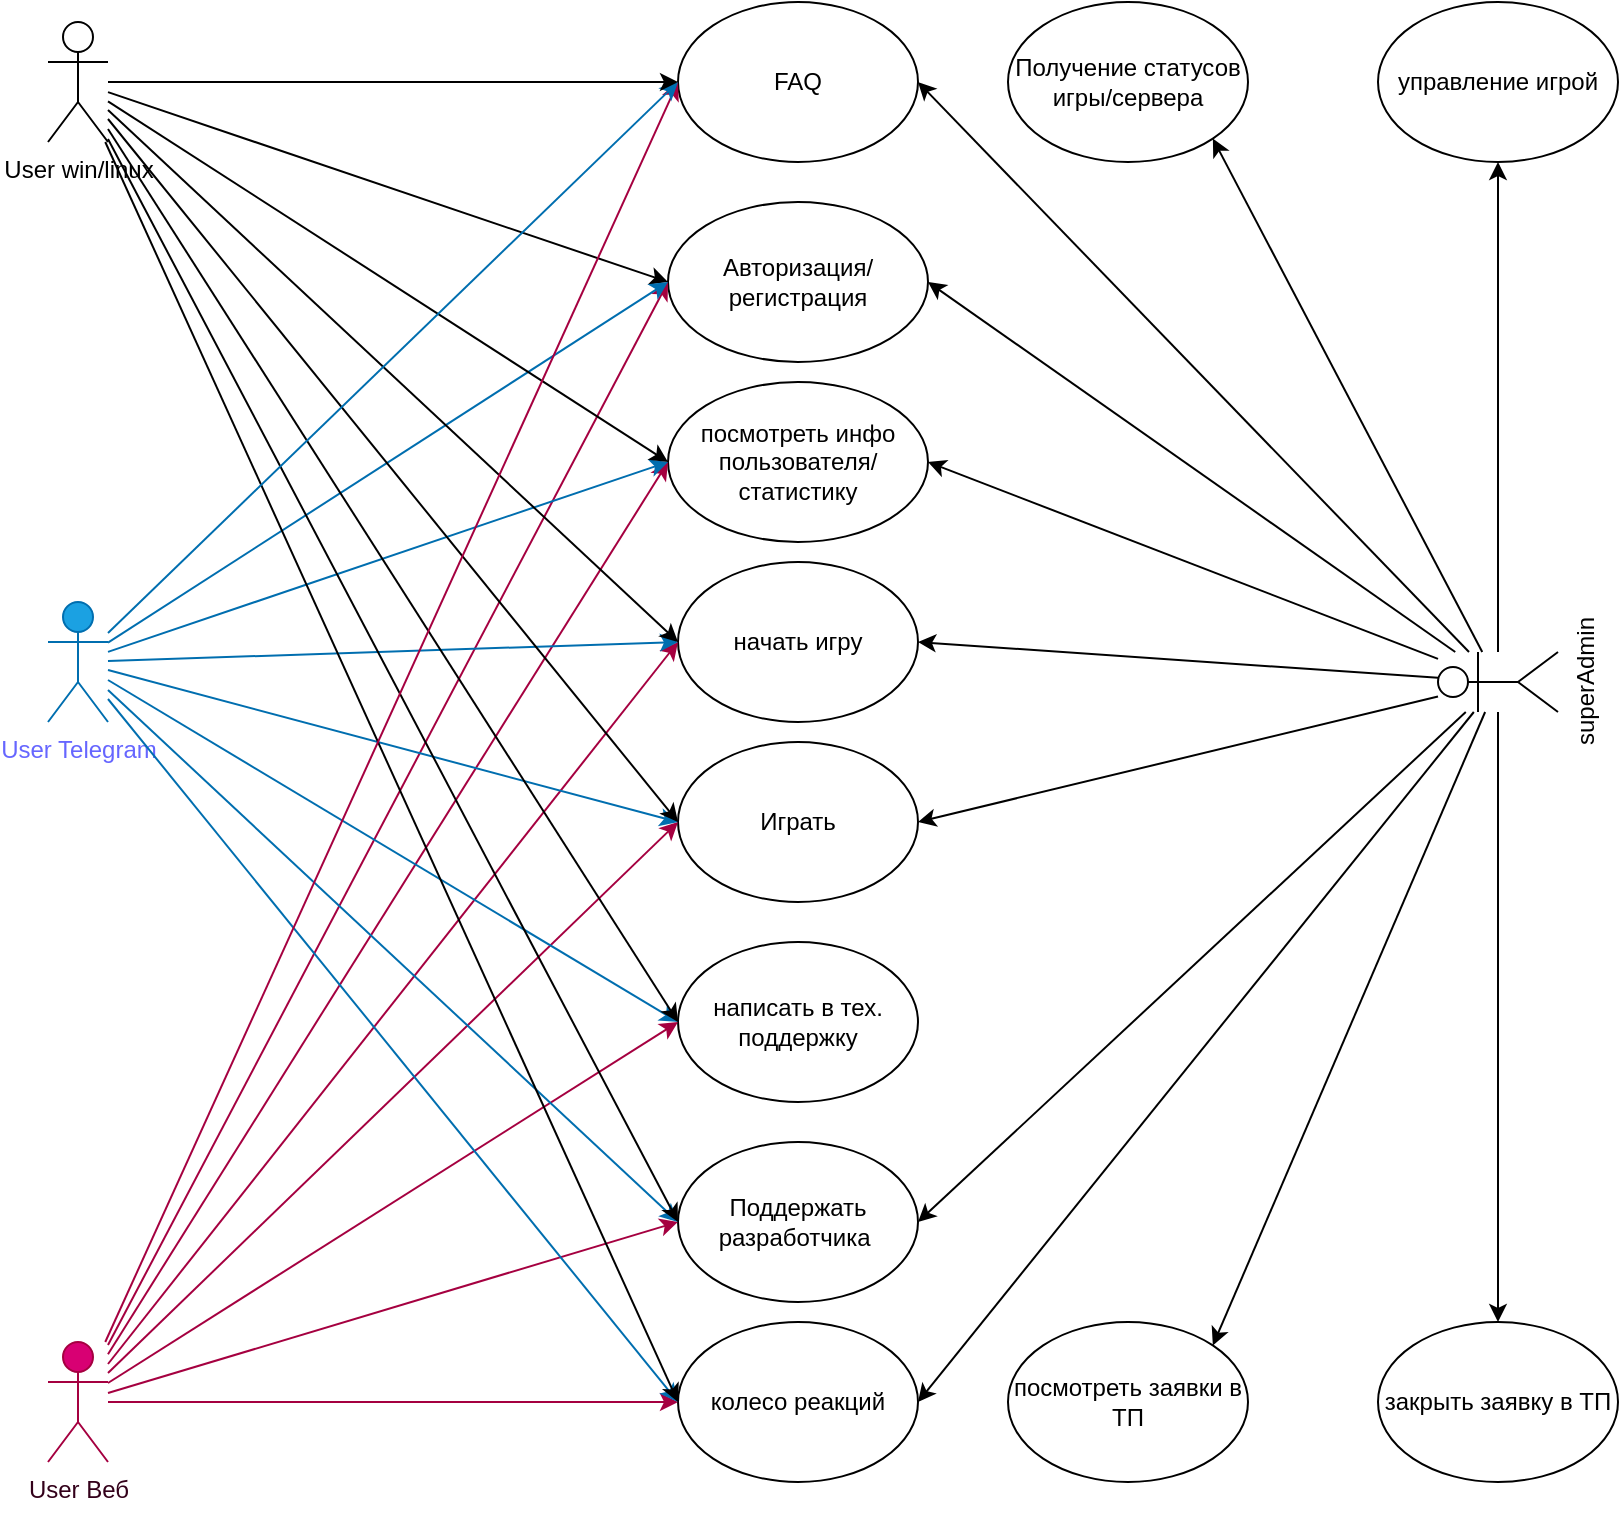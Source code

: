 <mxfile version="24.2.2" type="github">
  <diagram name="Страница — 1" id="EumX5ANI0scenu6BLaOj">
    <mxGraphModel dx="1075" dy="1670" grid="1" gridSize="10" guides="1" tooltips="1" connect="1" arrows="1" fold="1" page="1" pageScale="1" pageWidth="827" pageHeight="1169" math="0" shadow="0">
      <root>
        <mxCell id="0" />
        <mxCell id="1" parent="0" />
        <mxCell id="Ho-AAO0nml4vrayCmW2m-1" value="&lt;font color=&quot;#33001a&quot;&gt;User Веб&lt;/font&gt;&lt;div&gt;&lt;br&gt;&lt;/div&gt;" style="shape=umlActor;verticalLabelPosition=bottom;verticalAlign=top;html=1;outlineConnect=0;fillColor=#d80073;fontColor=#ffffff;strokeColor=#A50040;" parent="1" vertex="1">
          <mxGeometry x="30" y="620" width="30" height="60" as="geometry" />
        </mxCell>
        <mxCell id="Ho-AAO0nml4vrayCmW2m-2" value="&lt;font color=&quot;#6666ff&quot;&gt;User Telegram&lt;/font&gt;" style="shape=umlActor;verticalLabelPosition=bottom;verticalAlign=top;html=1;outlineConnect=0;fillColor=#1ba1e2;strokeColor=#006EAF;fontColor=#ffffff;" parent="1" vertex="1">
          <mxGeometry x="30" y="250" width="30" height="60" as="geometry" />
        </mxCell>
        <mxCell id="Ho-AAO0nml4vrayCmW2m-3" value="User win/linux" style="shape=umlActor;verticalLabelPosition=bottom;verticalAlign=top;html=1;outlineConnect=0;" parent="1" vertex="1">
          <mxGeometry x="30" y="-40" width="30" height="60" as="geometry" />
        </mxCell>
        <mxCell id="Ho-AAO0nml4vrayCmW2m-4" value="Авторизация/ регистрация" style="ellipse;whiteSpace=wrap;html=1;fontSize=12;" parent="1" vertex="1">
          <mxGeometry x="340" y="50" width="130" height="80" as="geometry" />
        </mxCell>
        <mxCell id="Ho-AAO0nml4vrayCmW2m-5" value="" style="endArrow=classic;html=1;rounded=0;entryX=0;entryY=0.5;entryDx=0;entryDy=0;fillColor=#d80073;strokeColor=#A50040;" parent="1" source="Ho-AAO0nml4vrayCmW2m-1" target="Ho-AAO0nml4vrayCmW2m-4" edge="1">
          <mxGeometry width="50" height="50" relative="1" as="geometry">
            <mxPoint x="210" y="130" as="sourcePoint" />
            <mxPoint x="260" y="80" as="targetPoint" />
          </mxGeometry>
        </mxCell>
        <mxCell id="Ho-AAO0nml4vrayCmW2m-6" value="" style="endArrow=classic;html=1;rounded=0;entryX=0;entryY=0.5;entryDx=0;entryDy=0;" parent="1" source="Ho-AAO0nml4vrayCmW2m-3" target="Ho-AAO0nml4vrayCmW2m-4" edge="1">
          <mxGeometry width="50" height="50" relative="1" as="geometry">
            <mxPoint x="140" y="250" as="sourcePoint" />
            <mxPoint x="230" y="336" as="targetPoint" />
          </mxGeometry>
        </mxCell>
        <mxCell id="Ho-AAO0nml4vrayCmW2m-7" value="" style="endArrow=classic;html=1;rounded=0;entryX=0;entryY=0.5;entryDx=0;entryDy=0;fillColor=#1ba1e2;strokeColor=#006EAF;" parent="1" source="Ho-AAO0nml4vrayCmW2m-2" target="Ho-AAO0nml4vrayCmW2m-4" edge="1">
          <mxGeometry width="50" height="50" relative="1" as="geometry">
            <mxPoint x="140" y="334" as="sourcePoint" />
            <mxPoint x="230" y="240" as="targetPoint" />
          </mxGeometry>
        </mxCell>
        <mxCell id="Ho-AAO0nml4vrayCmW2m-8" value="посмотреть инфо пользователя/&lt;span style=&quot;background-color: initial;&quot;&gt;статистику&lt;/span&gt;" style="ellipse;whiteSpace=wrap;html=1;" parent="1" vertex="1">
          <mxGeometry x="340" y="140" width="130" height="80" as="geometry" />
        </mxCell>
        <mxCell id="Ho-AAO0nml4vrayCmW2m-10" value="" style="endArrow=classic;html=1;rounded=0;entryX=0;entryY=0.5;entryDx=0;entryDy=0;fillColor=#d80073;strokeColor=#A50040;" parent="1" source="Ho-AAO0nml4vrayCmW2m-1" target="Ho-AAO0nml4vrayCmW2m-8" edge="1">
          <mxGeometry width="50" height="50" relative="1" as="geometry">
            <mxPoint x="390" y="220" as="sourcePoint" />
            <mxPoint x="440" y="170" as="targetPoint" />
          </mxGeometry>
        </mxCell>
        <mxCell id="Ho-AAO0nml4vrayCmW2m-11" value="начать игру" style="ellipse;whiteSpace=wrap;html=1;" parent="1" vertex="1">
          <mxGeometry x="345" y="230" width="120" height="80" as="geometry" />
        </mxCell>
        <mxCell id="Ho-AAO0nml4vrayCmW2m-12" value="" style="endArrow=classic;html=1;rounded=0;entryX=0;entryY=0.5;entryDx=0;entryDy=0;fillColor=#d80073;strokeColor=#A50040;" parent="1" source="Ho-AAO0nml4vrayCmW2m-1" target="Ho-AAO0nml4vrayCmW2m-11" edge="1">
          <mxGeometry width="50" height="50" relative="1" as="geometry">
            <mxPoint x="390" y="220" as="sourcePoint" />
            <mxPoint x="440" y="170" as="targetPoint" />
          </mxGeometry>
        </mxCell>
        <mxCell id="Ho-AAO0nml4vrayCmW2m-13" value="Играть" style="ellipse;whiteSpace=wrap;html=1;" parent="1" vertex="1">
          <mxGeometry x="345" y="320" width="120" height="80" as="geometry" />
        </mxCell>
        <mxCell id="Ho-AAO0nml4vrayCmW2m-14" value="" style="endArrow=classic;html=1;rounded=0;entryX=0;entryY=0.5;entryDx=0;entryDy=0;fillColor=#d80073;strokeColor=#A50040;" parent="1" source="Ho-AAO0nml4vrayCmW2m-1" target="Ho-AAO0nml4vrayCmW2m-13" edge="1">
          <mxGeometry width="50" height="50" relative="1" as="geometry">
            <mxPoint x="140" y="149" as="sourcePoint" />
            <mxPoint x="355" y="280" as="targetPoint" />
          </mxGeometry>
        </mxCell>
        <mxCell id="Ho-AAO0nml4vrayCmW2m-18" value="superAdmin" style="shape=umlActor;verticalLabelPosition=bottom;verticalAlign=top;html=1;outlineConnect=0;rotation=-90;" parent="1" vertex="1">
          <mxGeometry x="740" y="260" width="30" height="60" as="geometry" />
        </mxCell>
        <mxCell id="Ho-AAO0nml4vrayCmW2m-20" value="" style="endArrow=classic;html=1;rounded=0;entryX=1;entryY=0.5;entryDx=0;entryDy=0;" parent="1" source="Ho-AAO0nml4vrayCmW2m-18" target="Ho-AAO0nml4vrayCmW2m-4" edge="1">
          <mxGeometry width="50" height="50" relative="1" as="geometry">
            <mxPoint x="610" y="350" as="sourcePoint" />
            <mxPoint x="660" y="300" as="targetPoint" />
          </mxGeometry>
        </mxCell>
        <mxCell id="Ho-AAO0nml4vrayCmW2m-21" value="" style="endArrow=classic;html=1;rounded=0;entryX=1;entryY=0.5;entryDx=0;entryDy=0;" parent="1" source="Ho-AAO0nml4vrayCmW2m-18" target="Ho-AAO0nml4vrayCmW2m-8" edge="1">
          <mxGeometry width="50" height="50" relative="1" as="geometry">
            <mxPoint x="550" y="365" as="sourcePoint" />
            <mxPoint x="600" y="315" as="targetPoint" />
          </mxGeometry>
        </mxCell>
        <mxCell id="Ho-AAO0nml4vrayCmW2m-22" value="" style="endArrow=classic;html=1;rounded=0;entryX=1;entryY=0.5;entryDx=0;entryDy=0;" parent="1" source="Ho-AAO0nml4vrayCmW2m-18" target="Ho-AAO0nml4vrayCmW2m-11" edge="1">
          <mxGeometry width="50" height="50" relative="1" as="geometry">
            <mxPoint x="550" y="350" as="sourcePoint" />
            <mxPoint x="600" y="300" as="targetPoint" />
          </mxGeometry>
        </mxCell>
        <mxCell id="Ho-AAO0nml4vrayCmW2m-23" value="" style="endArrow=classic;html=1;rounded=0;entryX=1;entryY=0.5;entryDx=0;entryDy=0;" parent="1" source="Ho-AAO0nml4vrayCmW2m-18" target="Ho-AAO0nml4vrayCmW2m-13" edge="1">
          <mxGeometry width="50" height="50" relative="1" as="geometry">
            <mxPoint x="380" y="350" as="sourcePoint" />
            <mxPoint x="430" y="300" as="targetPoint" />
          </mxGeometry>
        </mxCell>
        <mxCell id="Ho-AAO0nml4vrayCmW2m-24" value="Получение статусов игры/сервера" style="ellipse;whiteSpace=wrap;html=1;" parent="1" vertex="1">
          <mxGeometry x="510" y="-50" width="120" height="80" as="geometry" />
        </mxCell>
        <mxCell id="Ho-AAO0nml4vrayCmW2m-25" value="" style="endArrow=classic;html=1;rounded=0;entryX=1;entryY=1;entryDx=0;entryDy=0;" parent="1" source="Ho-AAO0nml4vrayCmW2m-18" target="Ho-AAO0nml4vrayCmW2m-24" edge="1">
          <mxGeometry width="50" height="50" relative="1" as="geometry">
            <mxPoint x="380" y="350" as="sourcePoint" />
            <mxPoint x="430" y="300" as="targetPoint" />
          </mxGeometry>
        </mxCell>
        <mxCell id="Ho-AAO0nml4vrayCmW2m-26" value="управление игрой" style="ellipse;whiteSpace=wrap;html=1;" parent="1" vertex="1">
          <mxGeometry x="695" y="-50" width="120" height="80" as="geometry" />
        </mxCell>
        <mxCell id="Ho-AAO0nml4vrayCmW2m-27" value="" style="endArrow=classic;html=1;rounded=0;entryX=0.5;entryY=1;entryDx=0;entryDy=0;" parent="1" source="Ho-AAO0nml4vrayCmW2m-18" target="Ho-AAO0nml4vrayCmW2m-26" edge="1">
          <mxGeometry width="50" height="50" relative="1" as="geometry">
            <mxPoint x="380" y="450" as="sourcePoint" />
            <mxPoint x="430" y="400" as="targetPoint" />
          </mxGeometry>
        </mxCell>
        <mxCell id="Ho-AAO0nml4vrayCmW2m-28" value="написать в тех. поддержку" style="ellipse;whiteSpace=wrap;html=1;" parent="1" vertex="1">
          <mxGeometry x="345" y="420" width="120" height="80" as="geometry" />
        </mxCell>
        <mxCell id="Ho-AAO0nml4vrayCmW2m-29" value="" style="endArrow=classic;html=1;rounded=0;entryX=0;entryY=0.5;entryDx=0;entryDy=0;fillColor=#d80073;strokeColor=#A50040;" parent="1" source="Ho-AAO0nml4vrayCmW2m-1" target="Ho-AAO0nml4vrayCmW2m-28" edge="1">
          <mxGeometry width="50" height="50" relative="1" as="geometry">
            <mxPoint x="380" y="350" as="sourcePoint" />
            <mxPoint x="430" y="300" as="targetPoint" />
          </mxGeometry>
        </mxCell>
        <mxCell id="Ho-AAO0nml4vrayCmW2m-30" value="посмотреть заявки в ТП" style="ellipse;whiteSpace=wrap;html=1;" parent="1" vertex="1">
          <mxGeometry x="510" y="610" width="120" height="80" as="geometry" />
        </mxCell>
        <mxCell id="Ho-AAO0nml4vrayCmW2m-31" value="" style="endArrow=classic;html=1;rounded=0;entryX=1;entryY=0;entryDx=0;entryDy=0;" parent="1" source="Ho-AAO0nml4vrayCmW2m-18" target="Ho-AAO0nml4vrayCmW2m-30" edge="1">
          <mxGeometry width="50" height="50" relative="1" as="geometry">
            <mxPoint x="380" y="350" as="sourcePoint" />
            <mxPoint x="430" y="300" as="targetPoint" />
          </mxGeometry>
        </mxCell>
        <mxCell id="Ho-AAO0nml4vrayCmW2m-32" value="закрыть заявку в ТП" style="ellipse;whiteSpace=wrap;html=1;" parent="1" vertex="1">
          <mxGeometry x="695" y="610" width="120" height="80" as="geometry" />
        </mxCell>
        <mxCell id="Ho-AAO0nml4vrayCmW2m-33" value="" style="endArrow=classic;html=1;rounded=0;entryX=0.5;entryY=0;entryDx=0;entryDy=0;" parent="1" source="Ho-AAO0nml4vrayCmW2m-18" target="Ho-AAO0nml4vrayCmW2m-32" edge="1">
          <mxGeometry width="50" height="50" relative="1" as="geometry">
            <mxPoint x="750" y="380" as="sourcePoint" />
            <mxPoint x="610" y="470" as="targetPoint" />
          </mxGeometry>
        </mxCell>
        <mxCell id="Ho-AAO0nml4vrayCmW2m-34" value="Поддержать разработчика&amp;nbsp;" style="ellipse;whiteSpace=wrap;html=1;" parent="1" vertex="1">
          <mxGeometry x="345" y="520" width="120" height="80" as="geometry" />
        </mxCell>
        <mxCell id="Ho-AAO0nml4vrayCmW2m-35" value="" style="endArrow=classic;html=1;rounded=0;entryX=0;entryY=0.5;entryDx=0;entryDy=0;fillColor=#d80073;strokeColor=#A50040;" parent="1" source="Ho-AAO0nml4vrayCmW2m-1" target="Ho-AAO0nml4vrayCmW2m-34" edge="1">
          <mxGeometry width="50" height="50" relative="1" as="geometry">
            <mxPoint x="380" y="350" as="sourcePoint" />
            <mxPoint x="430" y="300" as="targetPoint" />
          </mxGeometry>
        </mxCell>
        <mxCell id="Ho-AAO0nml4vrayCmW2m-36" value="колесо реакций" style="ellipse;whiteSpace=wrap;html=1;" parent="1" vertex="1">
          <mxGeometry x="345" y="610" width="120" height="80" as="geometry" />
        </mxCell>
        <mxCell id="Ho-AAO0nml4vrayCmW2m-37" value="" style="endArrow=classic;html=1;rounded=0;entryX=0;entryY=0.5;entryDx=0;entryDy=0;fillColor=#d80073;strokeColor=#A50040;" parent="1" source="Ho-AAO0nml4vrayCmW2m-1" target="Ho-AAO0nml4vrayCmW2m-36" edge="1">
          <mxGeometry width="50" height="50" relative="1" as="geometry">
            <mxPoint x="380" y="450" as="sourcePoint" />
            <mxPoint x="430" y="400" as="targetPoint" />
          </mxGeometry>
        </mxCell>
        <mxCell id="Ho-AAO0nml4vrayCmW2m-38" value="" style="endArrow=classic;html=1;rounded=0;entryX=0;entryY=0.5;entryDx=0;entryDy=0;fillColor=#1ba1e2;strokeColor=#006EAF;" parent="1" source="Ho-AAO0nml4vrayCmW2m-2" target="Ho-AAO0nml4vrayCmW2m-8" edge="1">
          <mxGeometry width="50" height="50" relative="1" as="geometry">
            <mxPoint x="380" y="350" as="sourcePoint" />
            <mxPoint x="430" y="300" as="targetPoint" />
          </mxGeometry>
        </mxCell>
        <mxCell id="Ho-AAO0nml4vrayCmW2m-39" value="" style="endArrow=classic;html=1;rounded=0;entryX=0;entryY=0.5;entryDx=0;entryDy=0;fillColor=#1ba1e2;strokeColor=#006EAF;" parent="1" source="Ho-AAO0nml4vrayCmW2m-2" target="Ho-AAO0nml4vrayCmW2m-11" edge="1">
          <mxGeometry width="50" height="50" relative="1" as="geometry">
            <mxPoint x="380" y="350" as="sourcePoint" />
            <mxPoint x="430" y="300" as="targetPoint" />
          </mxGeometry>
        </mxCell>
        <mxCell id="Ho-AAO0nml4vrayCmW2m-40" value="" style="endArrow=classic;html=1;rounded=0;entryX=0;entryY=0.5;entryDx=0;entryDy=0;fillColor=#1ba1e2;strokeColor=#006EAF;" parent="1" source="Ho-AAO0nml4vrayCmW2m-2" target="Ho-AAO0nml4vrayCmW2m-13" edge="1">
          <mxGeometry width="50" height="50" relative="1" as="geometry">
            <mxPoint x="380" y="450" as="sourcePoint" />
            <mxPoint x="430" y="400" as="targetPoint" />
          </mxGeometry>
        </mxCell>
        <mxCell id="Ho-AAO0nml4vrayCmW2m-41" value="" style="endArrow=classic;html=1;rounded=0;entryX=0;entryY=0.5;entryDx=0;entryDy=0;fillColor=#1ba1e2;strokeColor=#006EAF;" parent="1" source="Ho-AAO0nml4vrayCmW2m-2" target="Ho-AAO0nml4vrayCmW2m-28" edge="1">
          <mxGeometry width="50" height="50" relative="1" as="geometry">
            <mxPoint x="380" y="450" as="sourcePoint" />
            <mxPoint x="430" y="400" as="targetPoint" />
          </mxGeometry>
        </mxCell>
        <mxCell id="Ho-AAO0nml4vrayCmW2m-42" value="" style="endArrow=classic;html=1;rounded=0;fillColor=#1ba1e2;strokeColor=#006EAF;entryX=0;entryY=0.5;entryDx=0;entryDy=0;" parent="1" source="Ho-AAO0nml4vrayCmW2m-2" target="Ho-AAO0nml4vrayCmW2m-34" edge="1">
          <mxGeometry width="50" height="50" relative="1" as="geometry">
            <mxPoint x="140" y="255" as="sourcePoint" />
            <mxPoint x="210" y="590" as="targetPoint" />
          </mxGeometry>
        </mxCell>
        <mxCell id="Ho-AAO0nml4vrayCmW2m-44" value="" style="endArrow=classic;html=1;rounded=0;fillColor=#1ba1e2;strokeColor=#006EAF;entryX=0;entryY=0.5;entryDx=0;entryDy=0;" parent="1" source="Ho-AAO0nml4vrayCmW2m-2" target="Ho-AAO0nml4vrayCmW2m-36" edge="1">
          <mxGeometry width="50" height="50" relative="1" as="geometry">
            <mxPoint x="140" y="262" as="sourcePoint" />
            <mxPoint x="355" y="570" as="targetPoint" />
          </mxGeometry>
        </mxCell>
        <mxCell id="Ho-AAO0nml4vrayCmW2m-45" value="" style="endArrow=classic;html=1;rounded=0;entryX=0;entryY=0.5;entryDx=0;entryDy=0;" parent="1" source="Ho-AAO0nml4vrayCmW2m-3" target="Ho-AAO0nml4vrayCmW2m-8" edge="1">
          <mxGeometry width="50" height="50" relative="1" as="geometry">
            <mxPoint x="140" y="333" as="sourcePoint" />
            <mxPoint x="350" y="100" as="targetPoint" />
          </mxGeometry>
        </mxCell>
        <mxCell id="Ho-AAO0nml4vrayCmW2m-46" value="" style="endArrow=classic;html=1;rounded=0;entryX=0;entryY=0.5;entryDx=0;entryDy=0;" parent="1" source="Ho-AAO0nml4vrayCmW2m-3" target="Ho-AAO0nml4vrayCmW2m-11" edge="1">
          <mxGeometry width="50" height="50" relative="1" as="geometry">
            <mxPoint x="140" y="339" as="sourcePoint" />
            <mxPoint x="350" y="190" as="targetPoint" />
          </mxGeometry>
        </mxCell>
        <mxCell id="Ho-AAO0nml4vrayCmW2m-47" value="" style="endArrow=classic;html=1;rounded=0;entryX=0;entryY=0.5;entryDx=0;entryDy=0;" parent="1" source="Ho-AAO0nml4vrayCmW2m-3" target="Ho-AAO0nml4vrayCmW2m-13" edge="1">
          <mxGeometry width="50" height="50" relative="1" as="geometry">
            <mxPoint x="140" y="345" as="sourcePoint" />
            <mxPoint x="355" y="280" as="targetPoint" />
          </mxGeometry>
        </mxCell>
        <mxCell id="Ho-AAO0nml4vrayCmW2m-48" value="" style="endArrow=classic;html=1;rounded=0;entryX=0;entryY=0.5;entryDx=0;entryDy=0;" parent="1" source="Ho-AAO0nml4vrayCmW2m-3" target="Ho-AAO0nml4vrayCmW2m-28" edge="1">
          <mxGeometry width="50" height="50" relative="1" as="geometry">
            <mxPoint x="140" y="351" as="sourcePoint" />
            <mxPoint x="355" y="370" as="targetPoint" />
          </mxGeometry>
        </mxCell>
        <mxCell id="Ho-AAO0nml4vrayCmW2m-49" value="" style="endArrow=classic;html=1;rounded=0;entryX=0;entryY=0.5;entryDx=0;entryDy=0;" parent="1" source="Ho-AAO0nml4vrayCmW2m-3" target="Ho-AAO0nml4vrayCmW2m-34" edge="1">
          <mxGeometry width="50" height="50" relative="1" as="geometry">
            <mxPoint x="140" y="358" as="sourcePoint" />
            <mxPoint x="355" y="470" as="targetPoint" />
          </mxGeometry>
        </mxCell>
        <mxCell id="Ho-AAO0nml4vrayCmW2m-50" value="" style="endArrow=classic;html=1;rounded=0;entryX=0;entryY=0.5;entryDx=0;entryDy=0;" parent="1" source="Ho-AAO0nml4vrayCmW2m-3" target="Ho-AAO0nml4vrayCmW2m-36" edge="1">
          <mxGeometry width="50" height="50" relative="1" as="geometry">
            <mxPoint x="140" y="364" as="sourcePoint" />
            <mxPoint x="355" y="570" as="targetPoint" />
          </mxGeometry>
        </mxCell>
        <mxCell id="Ho-AAO0nml4vrayCmW2m-51" value="" style="endArrow=classic;html=1;rounded=0;entryX=1;entryY=0.5;entryDx=0;entryDy=0;" parent="1" source="Ho-AAO0nml4vrayCmW2m-18" target="Ho-AAO0nml4vrayCmW2m-34" edge="1">
          <mxGeometry width="50" height="50" relative="1" as="geometry">
            <mxPoint x="750" y="398" as="sourcePoint" />
            <mxPoint x="622" y="632" as="targetPoint" />
          </mxGeometry>
        </mxCell>
        <mxCell id="Ho-AAO0nml4vrayCmW2m-52" value="" style="endArrow=classic;html=1;rounded=0;entryX=1;entryY=0.5;entryDx=0;entryDy=0;" parent="1" source="Ho-AAO0nml4vrayCmW2m-18" target="Ho-AAO0nml4vrayCmW2m-36" edge="1">
          <mxGeometry width="50" height="50" relative="1" as="geometry">
            <mxPoint x="750" y="380" as="sourcePoint" />
            <mxPoint x="475" y="570" as="targetPoint" />
          </mxGeometry>
        </mxCell>
        <mxCell id="Ho-AAO0nml4vrayCmW2m-53" value="FAQ" style="ellipse;whiteSpace=wrap;html=1;" parent="1" vertex="1">
          <mxGeometry x="345" y="-50" width="120" height="80" as="geometry" />
        </mxCell>
        <mxCell id="Ho-AAO0nml4vrayCmW2m-55" value="" style="endArrow=classic;html=1;rounded=0;entryX=0;entryY=0.5;entryDx=0;entryDy=0;fillColor=#d80073;strokeColor=#A50040;" parent="1" source="Ho-AAO0nml4vrayCmW2m-1" target="Ho-AAO0nml4vrayCmW2m-53" edge="1">
          <mxGeometry width="50" height="50" relative="1" as="geometry">
            <mxPoint x="70" y="100" as="sourcePoint" />
            <mxPoint x="350" y="100" as="targetPoint" />
          </mxGeometry>
        </mxCell>
        <mxCell id="Ho-AAO0nml4vrayCmW2m-57" value="" style="endArrow=classic;html=1;rounded=0;entryX=0;entryY=0.5;entryDx=0;entryDy=0;fillColor=#1ba1e2;strokeColor=#006EAF;" parent="1" source="Ho-AAO0nml4vrayCmW2m-2" target="Ho-AAO0nml4vrayCmW2m-53" edge="1">
          <mxGeometry width="50" height="50" relative="1" as="geometry">
            <mxPoint x="70" y="356" as="sourcePoint" />
            <mxPoint x="350" y="100" as="targetPoint" />
          </mxGeometry>
        </mxCell>
        <mxCell id="Ho-AAO0nml4vrayCmW2m-58" value="" style="endArrow=classic;html=1;rounded=0;entryX=0;entryY=0.5;entryDx=0;entryDy=0;" parent="1" source="Ho-AAO0nml4vrayCmW2m-3" target="Ho-AAO0nml4vrayCmW2m-53" edge="1">
          <mxGeometry width="50" height="50" relative="1" as="geometry">
            <mxPoint x="70" y="632" as="sourcePoint" />
            <mxPoint x="350" y="100" as="targetPoint" />
          </mxGeometry>
        </mxCell>
        <mxCell id="Ho-AAO0nml4vrayCmW2m-59" value="" style="endArrow=classic;html=1;rounded=0;entryX=1;entryY=0.5;entryDx=0;entryDy=0;" parent="1" source="Ho-AAO0nml4vrayCmW2m-18" target="Ho-AAO0nml4vrayCmW2m-53" edge="1">
          <mxGeometry width="50" height="50" relative="1" as="geometry">
            <mxPoint x="720" y="290" as="sourcePoint" />
            <mxPoint x="480" y="100" as="targetPoint" />
          </mxGeometry>
        </mxCell>
      </root>
    </mxGraphModel>
  </diagram>
</mxfile>
